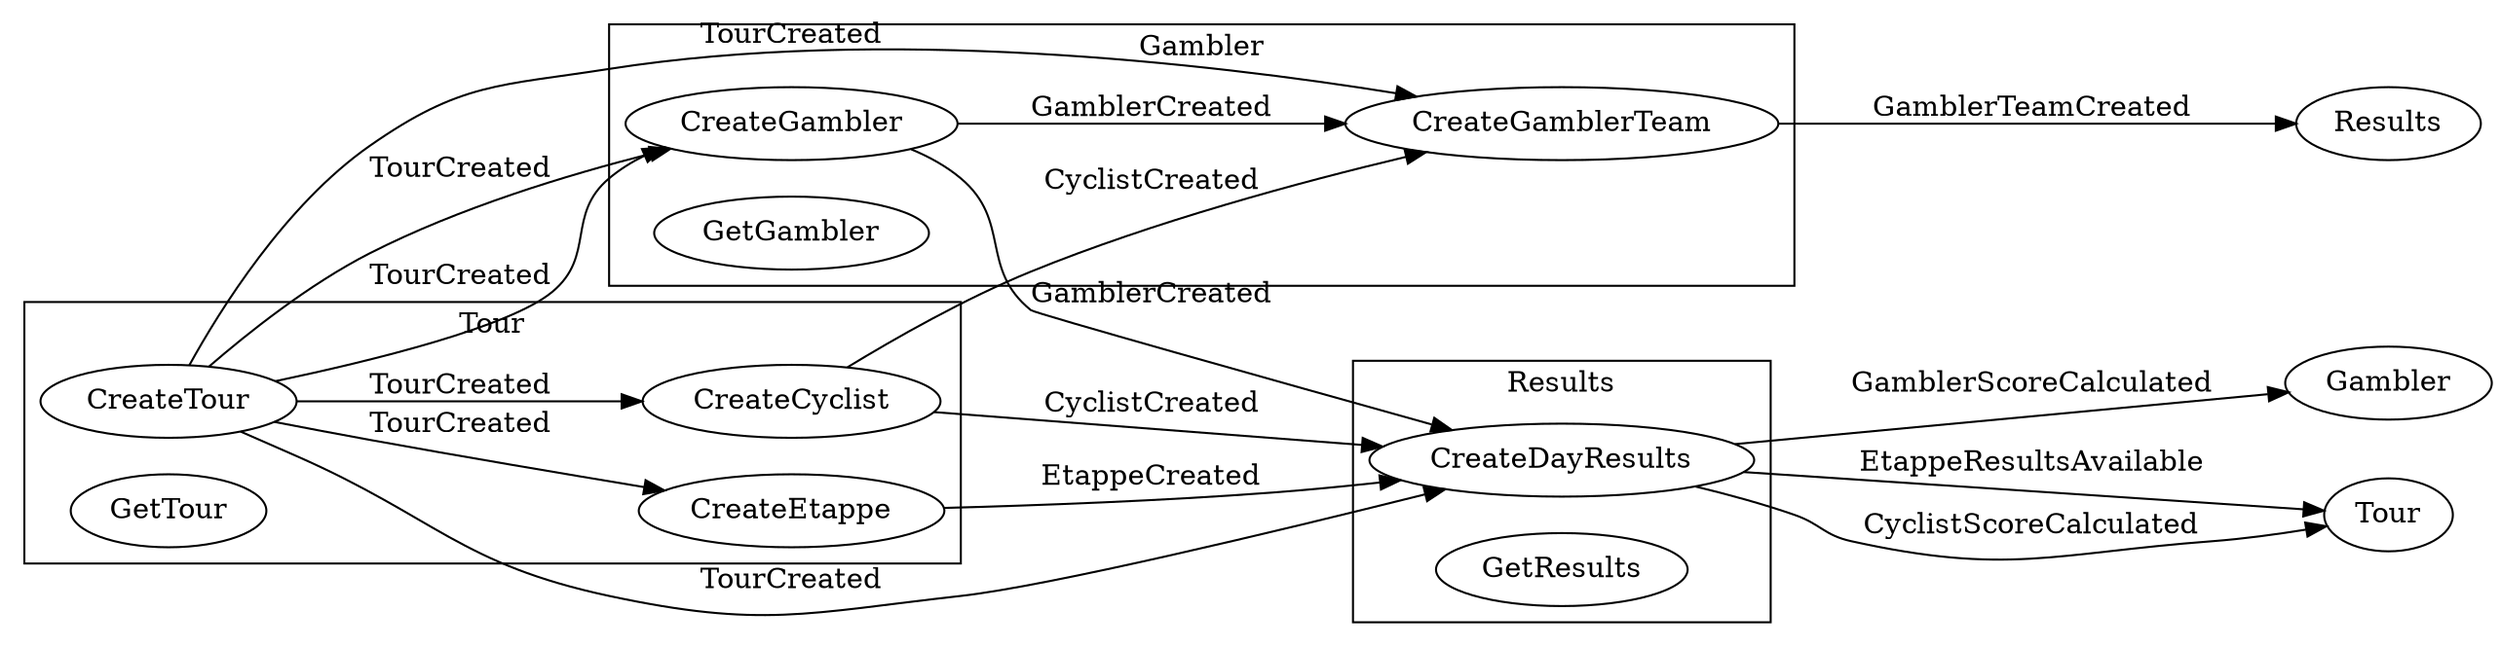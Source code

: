 digraph G {
    graph [rankdir=LR, ranksep="1.0"];

	subgraph clustertour {
	graph [label="Tour"];
	    "CreateTour";
	    "CreateCyclist";
	    "CreateEtappe";
	    "GetTour";
	}

	subgraph clustergambler {
	graph [label="Gambler"];

	
	    "CreateGambler";
	
	    "CreateGamblerTeam";
	
	    "GetGambler";
	

	}


	subgraph clusterresults {
	graph [label="Results"];

	
	    "CreateDayResults";
	
	    "GetResults";
	

	}



// events

    "CreateTour" -> "CreateGambler" [label="TourCreated"];
    "CreateTour" -> "CreateCyclist" [label="TourCreated"];
    "CreateTour" -> "CreateEtappe" [label="TourCreated"];
    "CreateTour" -> "CreateGambler" [label="TourCreated"];
    "CreateTour" -> "CreateGamblerTeam" [label="TourCreated"];
    "CreateTour" -> "CreateDayResults" [label="TourCreated"];

   "CreateCyclist" -> "CreateGamblerTeam"  [label="CyclistCreated"];
   "CreateCyclist" -> "CreateDayResults"  [label="CyclistCreated"];

   "CreateEtappe" -> "CreateDayResults"  [label="EtappeCreated"];

   "CreateGambler" -> "CreateGamblerTeam"  [label="GamblerCreated"];
   "CreateGambler" -> "CreateDayResults"  [label="GamblerCreated"];

   "CreateGamblerTeam" -> "Results"  [label="GamblerTeamCreated"];

	"CreateDayResults" -> "Tour" [label="EtappeResultsAvailable"];
	"CreateDayResults" -> "Tour" [label="CyclistScoreCalculated"];

	"CreateDayResults" -> "Gambler" [label="GamblerScoreCalculated"];

 


}